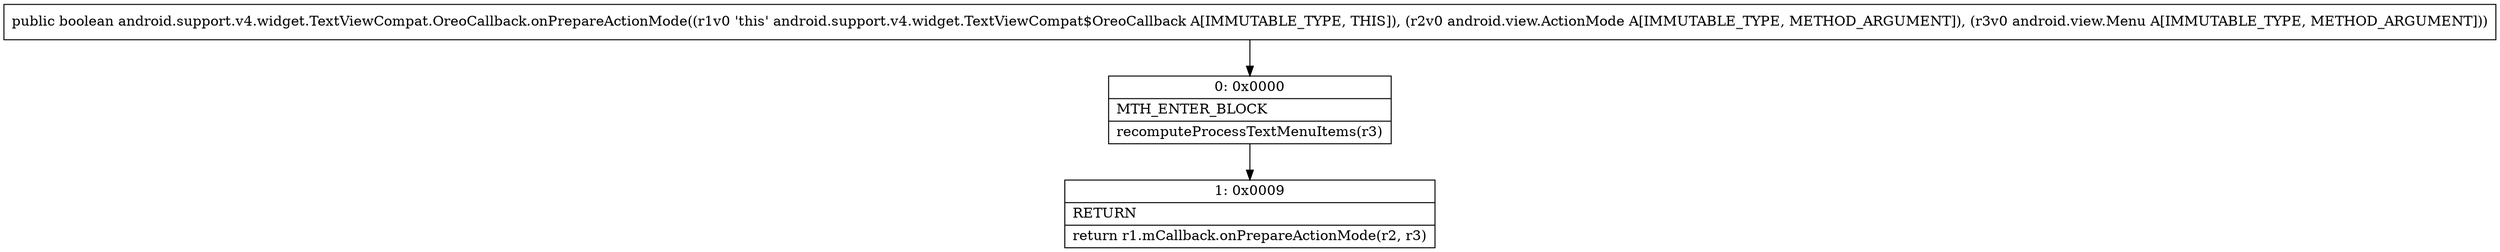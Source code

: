 digraph "CFG forandroid.support.v4.widget.TextViewCompat.OreoCallback.onPrepareActionMode(Landroid\/view\/ActionMode;Landroid\/view\/Menu;)Z" {
Node_0 [shape=record,label="{0\:\ 0x0000|MTH_ENTER_BLOCK\l|recomputeProcessTextMenuItems(r3)\l}"];
Node_1 [shape=record,label="{1\:\ 0x0009|RETURN\l|return r1.mCallback.onPrepareActionMode(r2, r3)\l}"];
MethodNode[shape=record,label="{public boolean android.support.v4.widget.TextViewCompat.OreoCallback.onPrepareActionMode((r1v0 'this' android.support.v4.widget.TextViewCompat$OreoCallback A[IMMUTABLE_TYPE, THIS]), (r2v0 android.view.ActionMode A[IMMUTABLE_TYPE, METHOD_ARGUMENT]), (r3v0 android.view.Menu A[IMMUTABLE_TYPE, METHOD_ARGUMENT])) }"];
MethodNode -> Node_0;
Node_0 -> Node_1;
}

